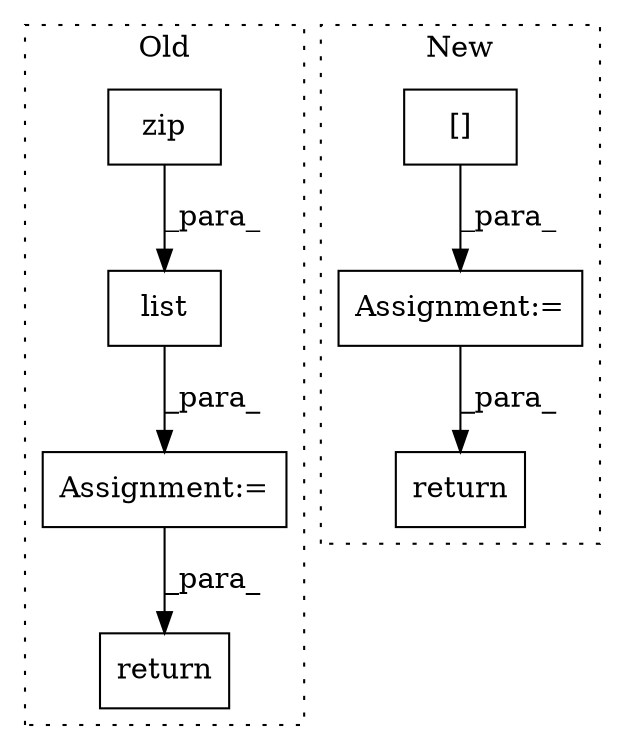 digraph G {
subgraph cluster0 {
1 [label="list" a="32" s="2169,2193" l="5,1" shape="box"];
3 [label="return" a="41" s="2278" l="7" shape="box"];
4 [label="Assignment:=" a="7" s="2367" l="27" shape="box"];
6 [label="zip" a="32" s="2174,2192" l="4,1" shape="box"];
label = "Old";
style="dotted";
}
subgraph cluster1 {
2 [label="return" a="41" s="2165" l="12" shape="box"];
5 [label="Assignment:=" a="7" s="2117" l="1" shape="box"];
7 [label="[]" a="2" s="2118,2158" l="22,1" shape="box"];
label = "New";
style="dotted";
}
1 -> 4 [label="_para_"];
4 -> 3 [label="_para_"];
5 -> 2 [label="_para_"];
6 -> 1 [label="_para_"];
7 -> 5 [label="_para_"];
}